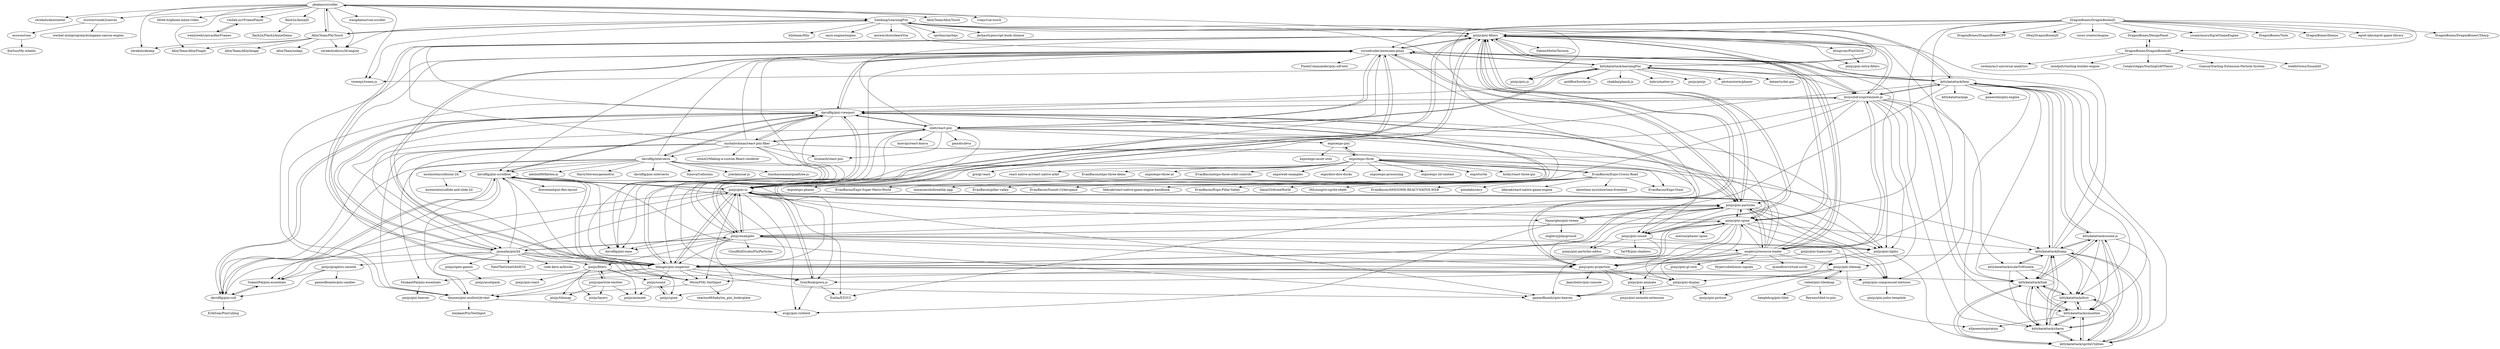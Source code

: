 digraph G {
"pbakaus/scroller" -> "Zainking/LearningPixi"
"pbakaus/scroller" -> "shrekshrek/orienter" ["e"=1]
"pbakaus/scroller" -> "muwoo/vnode2canvas"
"pbakaus/scroller" -> "shrekshrek/css3d-engine" ["e"=1]
"pbakaus/scroller" -> "bfred-it/iphone-inline-video" ["e"=1]
"pbakaus/scroller" -> "tweenjs/tween.js" ["e"=1]
"pbakaus/scroller" -> "shrekshrek/aep" ["e"=1]
"pbakaus/scroller" -> "vmllab-js/vFramePlayer"
"pbakaus/scroller" -> "AlloyTeam/PhyTouch"
"pbakaus/scroller" -> "AlloyTeam/AlloyFinger" ["e"=1]
"pbakaus/scroller" -> "wangdahoo/vue-scroller" ["e"=1]
"pbakaus/scroller" -> "flash2x/AnnieJS"
"pbakaus/scroller" -> "pixijs/pixi-filters"
"pbakaus/scroller" -> "AlloyTeam/AlloyTouch" ["e"=1]
"pbakaus/scroller" -> "vuejs/vue-touch" ["e"=1]
"pixijs/pixi-animate-extension" -> "pixijs/pixi-animate"
"kittykatattack/learningPixi" -> "pixijs/pixi.js" ["e"=1]
"kittykatattack/learningPixi" -> "Zainking/LearningPixi"
"kittykatattack/learningPixi" -> "cursedcoder/awesome-pixijs"
"kittykatattack/learningPixi" -> "kittykatattack/hexi"
"kittykatattack/learningPixi" -> "liabru/matter-js" ["e"=1]
"kittykatattack/learningPixi" -> "pixijs/pixijs" ["e"=1]
"kittykatattack/learningPixi" -> "davidfig/pixi-viewport"
"kittykatattack/learningPixi" -> "inlet/react-pixi"
"kittykatattack/learningPixi" -> "krzysztof-o/spritesheet.js"
"kittykatattack/learningPixi" -> "tweenjs/tween.js" ["e"=1]
"kittykatattack/learningPixi" -> "photonstorm/phaser" ["e"=1]
"kittykatattack/learningPixi" -> "dataarts/dat.gui" ["e"=1]
"kittykatattack/learningPixi" -> "goldfire/howler.js" ["e"=1]
"kittykatattack/learningPixi" -> "pixijs/pixi-filters"
"kittykatattack/learningPixi" -> "shakiba/planck.js" ["e"=1]
"DragonBones/DragonBonesJS" -> "DragonBones/DesignPanel"
"DragonBones/DragonBonesJS" -> "yicaoyimuys/EgretGameEngine" ["e"=1]
"DragonBones/DragonBonesJS" -> "DragonBones/Tools"
"DragonBones/DragonBonesJS" -> "DragonBones/Demos"
"DragonBones/DragonBonesJS" -> "egret-labs/egret-game-library" ["e"=1]
"DragonBones/DragonBonesJS" -> "DragonBones/DragonBonesAS"
"DragonBones/DragonBonesJS" -> "DragonBones/DragonBonesCSharp" ["e"=1]
"DragonBones/DragonBonesJS" -> "pixijs/pixi-spine"
"DragonBones/DragonBonesJS" -> "Ezelia/EZGUI" ["e"=1]
"DragonBones/DragonBonesJS" -> "pixijs/pixi-filters"
"DragonBones/DragonBonesJS" -> "DragonBones/DragonBonesCPP" ["e"=1]
"DragonBones/DragonBonesJS" -> "06wj/DragonBonesJS"
"DragonBones/DragonBonesJS" -> "cursedcoder/awesome-pixijs"
"DragonBones/DragonBonesJS" -> "cocos-creator/engine" ["e"=1]
"DragonBones/DragonBonesJS" -> "englercj/resource-loader"
"expo/expo-three" -> "expo/expo-pixi"
"expo/expo-three" -> "EvanBacon/expo-three-demo"
"expo/expo-three" -> "expo/expo-three-ar"
"expo/expo-three" -> "EvanBacon/Expo-Crossy-Road"
"expo/expo-three" -> "EvanBacon/expo-three-orbit-controls"
"expo/expo-three" -> "expo/web-examples" ["e"=1]
"expo/expo-three" -> "expo/dire-dire-ducks"
"expo/expo-three" -> "expo/expo-processing"
"expo/expo-three" -> "EvanBacon/Expo-Voxel"
"expo/expo-three" -> "expo/expo-2d-context" ["e"=1]
"expo/expo-three" -> "expo/turtle" ["e"=1]
"expo/expo-three" -> "birkir/react-three-gui" ["e"=1]
"expo/expo-three" -> "gre/gl-react" ["e"=1]
"expo/expo-three" -> "expo/expo-phaser"
"expo/expo-three" -> "react-native-ar/react-native-arkit" ["e"=1]
"Mwni/PIXI.TextInput" -> "tleunen/pixi-multistyle-text"
"Mwni/PIXI.TextInput" -> "seacloud9/babylon_pixi_boilerplate"
"inlet/react-pixi" -> "michalochman/react-pixi-fiber"
"inlet/react-pixi" -> "davidfig/pixi-viewport"
"inlet/react-pixi" -> "cursedcoder/awesome-pixijs"
"inlet/react-pixi" -> "pixijs/pixi-ui"
"inlet/react-pixi" -> "Izzimach/react-pixi" ["e"=1]
"inlet/react-pixi" -> "konvajs/react-konva" ["e"=1]
"inlet/react-pixi" -> "kittykatattack/learningPixi"
"inlet/react-pixi" -> "pixijs/pixi-particles"
"inlet/react-pixi" -> "pixijs/pixi-filters"
"inlet/react-pixi" -> "bfanger/pixi-inspector"
"inlet/react-pixi" -> "pixijs/pixi-spine"
"inlet/react-pixi" -> "expo/expo-pixi"
"inlet/react-pixi" -> "jnsmalm/pixi3d"
"inlet/react-pixi" -> "pixijs/examples"
"inlet/react-pixi" -> "pmndrs/leva" ["e"=1]
"pixijs/pixi-ui" -> "GreyRook/gown.js"
"pixijs/pixi-ui" -> "davidfig/pixi-scrollbox"
"pixijs/pixi-ui" -> "bfanger/pixi-inspector"
"pixijs/pixi-ui" -> "gameofbombs/pixi-heaven"
"pixijs/pixi-ui" -> "pixijs/pixi-particles"
"pixijs/pixi-ui" -> "Ezelia/EZGUI" ["e"=1]
"pixijs/pixi-ui" -> "Mwni/PIXI.TextInput"
"pixijs/pixi-ui" -> "davidfig/pixi-viewport"
"pixijs/pixi-ui" -> "pixijs/pixi-lights"
"pixijs/pixi-ui" -> "cursedcoder/awesome-pixijs"
"pixijs/pixi-ui" -> "avgjs/pixi-richtext"
"pixijs/pixi-ui" -> "davidfig/pixi-cull"
"pixijs/pixi-ui" -> "pixijs/pixi-filters"
"pixijs/pixi-ui" -> "pixijs/examples"
"pixijs/pixi-ui" -> "SukantPal/pixi-essentials"
"davidfig/pixi-scrollbox" -> "davidfig/pixi-cull"
"davidfig/pixi-scrollbox" -> "davidfig/pixi-viewport"
"davidfig/pixi-scrollbox" -> "pixijs/pixi-ui"
"davidfig/pixi-scrollbox" -> "davidfig/pixi-ease"
"davidfig/pixi-scrollbox" -> "tleunen/pixi-multistyle-text"
"davidfig/pixi-scrollbox" -> "fireveined/pixi-flex-layout"
"davidfig/pixi-scrollbox" -> "Nazariglez/pixi-tween"
"davidfig/pixi-scrollbox" -> "SukantPal/pixi-essentials"
"davidfig/pixi-scrollbox" -> "Mwni/PIXI.TextInput"
"davidfig/pixi-scrollbox" -> "bfanger/pixi-inspector"
"davidfig/pixi-scrollbox" -> "gameofbombs/pixi-heaven"
"jnsmalm/pixi3d" -> "pixijs/pixi-ui"
"jnsmalm/pixi3d" -> "pixijs/pixi-projection"
"jnsmalm/pixi3d" -> "pixijs/graphics-smooth"
"jnsmalm/pixi3d" -> "davidfig/pixi-viewport"
"jnsmalm/pixi3d" -> "SukantPal/pixi-essentials"
"jnsmalm/pixi3d" -> "pixijs/spine"
"jnsmalm/pixi3d" -> "davidfig/pixi-scrollbox"
"jnsmalm/pixi3d" -> "bfanger/pixi-inspector"
"jnsmalm/pixi3d" -> "tleunen/pixi-multistyle-text"
"jnsmalm/pixi3d" -> "pixijs/filters"
"jnsmalm/pixi3d" -> "pixijs/examples"
"jnsmalm/pixi3d" -> "cursedcoder/awesome-pixijs"
"jnsmalm/pixi3d" -> "NateTheGreatt/bitECS" ["e"=1]
"jnsmalm/pixi3d" -> "pixijs/open-games"
"jnsmalm/pixi3d" -> "code-kern-ai/bricks" ["e"=1]
"kittykatattack/tink" -> "kittykatattack/dust"
"kittykatattack/tink" -> "kittykatattack/spriteUtilities"
"kittykatattack/tink" -> "kittykatattack/charm"
"kittykatattack/tink" -> "kittykatattack/smoothie"
"kittykatattack/tink" -> "kittykatattack/bump"
"kittykatattack/tink" -> "kittykatattack/sound.js"
"michalochman/react-pixi-fiber" -> "inlet/react-pixi"
"michalochman/react-pixi-fiber" -> "davidfig/pixi-viewport"
"michalochman/react-pixi-fiber" -> "Izzimach/react-pixi" ["e"=1]
"michalochman/react-pixi-fiber" -> "cursedcoder/awesome-pixijs"
"michalochman/react-pixi-fiber" -> "bfanger/pixi-inspector"
"michalochman/react-pixi-fiber" -> "pixijs/pixi-filters"
"michalochman/react-pixi-fiber" -> "davidfig/pixi-cull"
"michalochman/react-pixi-fiber" -> "pixijs/pixi-lights"
"michalochman/react-pixi-fiber" -> "jnsmalm/pixi3d"
"michalochman/react-pixi-fiber" -> "pixijs/pixi-sound"
"michalochman/react-pixi-fiber" -> "pixijs/pixi-ui"
"michalochman/react-pixi-fiber" -> "Mwni/PIXI.TextInput"
"michalochman/react-pixi-fiber" -> "tleunen/pixi-multistyle-text"
"michalochman/react-pixi-fiber" -> "davidfig/intersects"
"michalochman/react-pixi-fiber" -> "nitin42/Making-a-custom-React-renderer" ["e"=1]
"Zainking/LearningPixi" -> "kittykatattack/learningPixi"
"Zainking/LearningPixi" -> "pixijs/pixi.js" ["e"=1]
"Zainking/LearningPixi" -> "pbakaus/scroller"
"Zainking/LearningPixi" -> "spritejs/spritejs" ["e"=1]
"Zainking/LearningPixi" -> "kittykatattack/hexi"
"Zainking/LearningPixi" -> "tweenjs/tween.js" ["e"=1]
"Zainking/LearningPixi" -> "jkchao/typescript-book-chinese" ["e"=1]
"Zainking/LearningPixi" -> "cursedcoder/awesome-pixijs"
"Zainking/LearningPixi" -> "shrekshrek/css3d-engine" ["e"=1]
"Zainking/LearningPixi" -> "pixijs/pixi-filters"
"Zainking/LearningPixi" -> "hiloteam/Hilo" ["e"=1]
"Zainking/LearningPixi" -> "AlloyTeam/PhyTouch"
"Zainking/LearningPixi" -> "oasis-engine/engine" ["e"=1]
"Zainking/LearningPixi" -> "pixijs/pixi-spine"
"Zainking/LearningPixi" -> "answershuto/learnVue" ["e"=1]
"GreyRook/gown.js" -> "pixijs/pixi-ui"
"GreyRook/gown.js" -> "Ezelia/EZGUI" ["e"=1]
"GreyRook/gown.js" -> "avgjs/pixi-richtext"
"expo/expo-pixi" -> "expo/expo-three"
"expo/expo-pixi" -> "expo/expo-asset-utils"
"vmllab-js/vFramePlayer" -> "wenyiweb/canvasKeyFrames"
"wenyiweb/canvasKeyFrames" -> "vmllab-js/vFramePlayer"
"bfanger/pixi-inspector" -> "pixijs/pixi-ui"
"bfanger/pixi-inspector" -> "cursedcoder/awesome-pixijs"
"bfanger/pixi-inspector" -> "pixijs/pixi-particles"
"bfanger/pixi-inspector" -> "pixijs/pixi-compressed-textures"
"bfanger/pixi-inspector" -> "gameofbombs/pixi-heaven"
"bfanger/pixi-inspector" -> "davidfig/pixi-scrollbox"
"bfanger/pixi-inspector" -> "pixijs/pixi-filters"
"bfanger/pixi-inspector" -> "tleunen/pixi-multistyle-text"
"bfanger/pixi-inspector" -> "pixijs/pixi-spine"
"bfanger/pixi-inspector" -> "ShukantPal/pixi-essentials"
"bfanger/pixi-inspector" -> "GreyRook/gown.js"
"bfanger/pixi-inspector" -> "pixijs/sound"
"bfanger/pixi-inspector" -> "Mwni/PIXI.TextInput"
"bfanger/pixi-inspector" -> "kittykatattack/tink"
"bfanger/pixi-inspector" -> "davidfig/pixi-viewport"
"pixijs/open-games" -> "pixijs/assetpack"
"pixijs/examples" -> "pixijs/pixi-filters"
"pixijs/examples" -> "pixijs/pixi-ui"
"pixijs/examples" -> "bfanger/pixi-inspector"
"pixijs/examples" -> "pixijs/pixi-spine"
"pixijs/examples" -> "pixijs/pixi-particles"
"pixijs/examples" -> "cursedcoder/awesome-pixijs"
"pixijs/examples" -> "pixijs/pixi-lights"
"pixijs/examples" -> "davidfig/pixi-ease"
"pixijs/examples" -> "pixijs/pixi-tilemap"
"pixijs/examples" -> "pixijs/filters"
"pixijs/examples" -> "pixijs/spine"
"pixijs/examples" -> "englercj/resource-loader"
"pixijs/examples" -> "jnsmalm/pixi3d"
"pixijs/examples" -> "pixijs/pixi-projection"
"pixijs/examples" -> "CloudKidStudio/PixiParticles" ["e"=1]
"pixijs/pixi-projection" -> "pixijs/pixi-display"
"pixijs/pixi-projection" -> "jkanchelov/pixi-console"
"pixijs/pixi-projection" -> "pixijs/pixi-filters"
"pixijs/pixi-projection" -> "pixijs/pixi-animate"
"pixijs/pixi-projection" -> "gameofbombs/pixi-heaven"
"pixijs/pixi-projection" -> "Mwni/PIXI.TextInput"
"EvanBacon/Expo-Crossy-Road" -> "expo/expo-three"
"EvanBacon/Expo-Crossy-Road" -> "EvanBacon/Expo-Voxel"
"EvanBacon/Expo-Crossy-Road" -> "EvanBacon/pillar-valley"
"EvanBacon/Expo-Crossy-Road" -> "EvanBacon/Sunset-Cyberspace"
"EvanBacon/Expo-Crossy-Road" -> "bberak/react-native-game-engine-handbook" ["e"=1]
"EvanBacon/Expo-Crossy-Road" -> "EvanBacon/Expo-Pillar-Valley"
"EvanBacon/Expo-Crossy-Road" -> "expo/expo-phaser"
"EvanBacon/Expo-Crossy-Road" -> "blaze33/droneWorld" ["e"=1]
"EvanBacon/Expo-Crossy-Road" -> "MiLeung/rn-sprite-sheet"
"EvanBacon/Expo-Crossy-Road" -> "EvanBacon/AWESOME-REACT-NATIVE-WEB" ["e"=1]
"EvanBacon/Expo-Crossy-Road" -> "pixielabs/cavy" ["e"=1]
"EvanBacon/Expo-Crossy-Road" -> "bberak/react-native-game-engine" ["e"=1]
"EvanBacon/Expo-Crossy-Road" -> "showtime-xyz/showtime-frontend" ["e"=1]
"EvanBacon/Expo-Crossy-Road" -> "EvanBacon/Expo-Super-Mario-World"
"EvanBacon/Expo-Crossy-Road" -> "mmazzarolo/breathly-app" ["e"=1]
"muwoo/vnode2canvas" -> "muwoo/rose"
"muwoo/vnode2canvas" -> "wechat-miniprogram/minigame-canvas-engine"
"pixijs/filters" -> "pixijs/particle-emitter"
"pixijs/filters" -> "pixijs/tilemap"
"pixijs/filters" -> "pixijs/animate"
"pixijs/filters" -> "pixijs/layers"
"pixijs/filters" -> "pixijs/sound"
"pixijs/filters" -> "pixijs/pixi-react"
"ktingvoar/PixiGlitch" -> "pixijs/pixi-extra-filters"
"pixijs/pixi-filters" -> "pixijs/pixi-particles"
"pixijs/pixi-filters" -> "pixijs/pixi-spine"
"pixijs/pixi-filters" -> "pixijs/pixi-sound"
"pixijs/pixi-filters" -> "ktingvoar/PixiGlitch"
"pixijs/pixi-filters" -> "pixijs/pixi-projection"
"pixijs/pixi-filters" -> "bfanger/pixi-inspector"
"pixijs/pixi-filters" -> "pixijs/pixi-extra-filters"
"pixijs/pixi-filters" -> "pixijs/pixi-lights"
"pixijs/pixi-filters" -> "englercj/resource-loader"
"pixijs/pixi-filters" -> "cursedcoder/awesome-pixijs"
"pixijs/pixi-filters" -> "pixijs/pixi-ui"
"pixijs/pixi-filters" -> "pixijs/examples"
"pixijs/pixi-filters" -> "pixijs/pixi-compressed-textures"
"pixijs/pixi-filters" -> "FabienMotte/Ternion" ["e"=1]
"pixijs/pixi-filters" -> "krzysztof-o/spritesheet.js"
"pixijs/pixi-spine" -> "pixijs/pixi-particles"
"pixijs/pixi-spine" -> "pixijs/pixi-filters"
"pixijs/pixi-spine" -> "gameofbombs/pixi-heaven"
"pixijs/pixi-spine" -> "pixijs/pixi-display"
"pixijs/pixi-spine" -> "bfanger/pixi-inspector"
"pixijs/pixi-spine" -> "pixijs/pixi-projection"
"pixijs/pixi-spine" -> "pixijs/pixi-animate"
"pixijs/pixi-spine" -> "pixijs/pixi-compressed-textures"
"pixijs/pixi-spine" -> "pixijs/pixi-ui"
"pixijs/pixi-spine" -> "pixijs/pixi-lights"
"pixijs/pixi-spine" -> "pixijs/examples"
"pixijs/pixi-spine" -> "kittykatattack/bump"
"pixijs/pixi-spine" -> "azerion/phaser-spine" ["e"=1]
"pixijs/pixi-spine" -> "pixijs/pixi-sound"
"flash2x/AnnieJS" -> "flash2x/Flash2AnnieDemo"
"AlloyTeam/PhyTouch" -> "AlloyTeam/sodajs"
"AlloyTeam/PhyTouch" -> "AlloyTeam/AlloyImage" ["e"=1]
"AlloyTeam/PhyTouch" -> "Zainking/LearningPixi"
"AlloyTeam/PhyTouch" -> "shrekshrek/css3d-engine" ["e"=1]
"AlloyTeam/PhyTouch" -> "AlloyTeam/AlloyFinger" ["e"=1]
"AlloyTeam/PhyTouch" -> "pbakaus/scroller"
"AlloyTeam/PhyTouch" -> "shrekshrek/aep" ["e"=1]
"muwoo/rose" -> "KieSun/My-wheels"
"englercj/resource-loader" -> "pixijs/pixi-filters"
"englercj/resource-loader" -> "pixijs/pixi-particles"
"englercj/resource-loader" -> "krzysztof-o/spritesheet.js"
"englercj/resource-loader" -> "pixijs/pixi-tilemap"
"englercj/resource-loader" -> "GreyRook/gown.js"
"englercj/resource-loader" -> "pixijs/pixi-ui"
"englercj/resource-loader" -> "pixijs/pixi-projection"
"englercj/resource-loader" -> "davidfig/pixi-viewport"
"englercj/resource-loader" -> "bfanger/pixi-inspector"
"englercj/resource-loader" -> "pixijs/pixi-gl-core"
"englercj/resource-loader" -> "Hypercubed/mini-signals"
"englercj/resource-loader" -> "davidfig/pixi-scrollbox"
"englercj/resource-loader" -> "cursedcoder/awesome-pixijs"
"englercj/resource-loader" -> "pixijs/pixi-spine"
"englercj/resource-loader" -> "ayamflow/virtual-scroll" ["e"=1]
"davidfig/pixi-viewport" -> "davidfig/pixi-scrollbox"
"davidfig/pixi-viewport" -> "davidfig/pixi-cull"
"davidfig/pixi-viewport" -> "cursedcoder/awesome-pixijs"
"davidfig/pixi-viewport" -> "davidfig/intersects"
"davidfig/pixi-viewport" -> "pixijs/pixi-ui"
"davidfig/pixi-viewport" -> "michalochman/react-pixi-fiber"
"davidfig/pixi-viewport" -> "bfanger/pixi-inspector"
"davidfig/pixi-viewport" -> "davidfig/pixi-ease"
"davidfig/pixi-viewport" -> "pixijs/pixi-particles"
"davidfig/pixi-viewport" -> "inlet/react-pixi"
"davidfig/pixi-viewport" -> "Mwni/PIXI.TextInput"
"davidfig/pixi-viewport" -> "krzysztof-o/spritesheet.js"
"davidfig/pixi-viewport" -> "pixijs/pixi-filters"
"davidfig/pixi-viewport" -> "jnsmalm/pixi3d"
"davidfig/pixi-viewport" -> "GreyRook/gown.js"
"pixijs/pixi-lights" -> "kittykatattack/spriteUtilities"
"pixijs/pixi-lights" -> "pixijs/pixi-display"
"cursedcoder/awesome-pixijs" -> "davidfig/pixi-viewport"
"cursedcoder/awesome-pixijs" -> "bfanger/pixi-inspector"
"cursedcoder/awesome-pixijs" -> "GreyRook/gown.js"
"cursedcoder/awesome-pixijs" -> "pixijs/pixi-ui"
"cursedcoder/awesome-pixijs" -> "kittykatattack/hexi"
"cursedcoder/awesome-pixijs" -> "pixijs/pixi-filters"
"cursedcoder/awesome-pixijs" -> "davidfig/pixi-ease"
"cursedcoder/awesome-pixijs" -> "davidfig/pixi-scrollbox"
"cursedcoder/awesome-pixijs" -> "krzysztof-o/spritesheet.js"
"cursedcoder/awesome-pixijs" -> "PixelsCommander/pixi-sdf-text"
"cursedcoder/awesome-pixijs" -> "tleunen/pixi-multistyle-text"
"cursedcoder/awesome-pixijs" -> "kittykatattack/learningPixi"
"cursedcoder/awesome-pixijs" -> "pixijs/pixi-sound"
"cursedcoder/awesome-pixijs" -> "pixijs/pixi-particles"
"cursedcoder/awesome-pixijs" -> "inlet/react-pixi"
"kittykatattack/hexi" -> "kittykatattack/tink"
"kittykatattack/hexi" -> "kittykatattack/sound.js"
"kittykatattack/hexi" -> "kittykatattack/spriteUtilities"
"kittykatattack/hexi" -> "kittykatattack/smoothie"
"kittykatattack/hexi" -> "cursedcoder/awesome-pixijs"
"kittykatattack/hexi" -> "kittykatattack/bump"
"kittykatattack/hexi" -> "kittykatattack/ga" ["e"=1]
"kittykatattack/hexi" -> "kittykatattack/dust"
"kittykatattack/hexi" -> "kittykatattack/charm"
"kittykatattack/hexi" -> "kittykatattack/learningPixi"
"kittykatattack/hexi" -> "bfanger/pixi-inspector"
"kittykatattack/hexi" -> "gamestdio/pixi-engine"
"kittykatattack/hexi" -> "Nazariglez/pixi-tween"
"kittykatattack/hexi" -> "Zainking/LearningPixi"
"kittykatattack/hexi" -> "krzysztof-o/spritesheet.js"
"krzysztof-o/spritesheet.js" -> "cursedcoder/awesome-pixijs"
"krzysztof-o/spritesheet.js" -> "pixijs/pixi-filters"
"krzysztof-o/spritesheet.js" -> "englercj/resource-loader"
"krzysztof-o/spritesheet.js" -> "davidfig/pixi-viewport"
"krzysztof-o/spritesheet.js" -> "pixijs/pixi-ui"
"krzysztof-o/spritesheet.js" -> "kittykatattack/scaleToWindow"
"krzysztof-o/spritesheet.js" -> "pixijs/pixi-lights"
"krzysztof-o/spritesheet.js" -> "kittykatattack/smoothie"
"krzysztof-o/spritesheet.js" -> "kittykatattack/hexi"
"krzysztof-o/spritesheet.js" -> "tleunen/pixi-multistyle-text"
"krzysztof-o/spritesheet.js" -> "kittykatattack/charm"
"krzysztof-o/spritesheet.js" -> "pixijs/pixi-particles"
"krzysztof-o/spritesheet.js" -> "bfanger/pixi-inspector"
"krzysztof-o/spritesheet.js" -> "pixijs/pixi-tilemap"
"krzysztof-o/spritesheet.js" -> "kittykatattack/tink"
"pixijs/spine" -> "pixijs/sound"
"DragonBones/DragonBonesAS" -> "mindjolt/starling-builder-engine" ["e"=1]
"DragonBones/DragonBonesAS" -> "DragonBones/DesignPanel"
"DragonBones/DragonBonesAS" -> "CatalystApps/StarlingGAFPlayer"
"DragonBones/DragonBonesAS" -> "Gamua/Starling-Extension-Particle-System" ["e"=1]
"DragonBones/DragonBonesAS" -> "treefortress/SoundAS" ["e"=1]
"DragonBones/DragonBonesAS" -> "zwetan/as3-universal-analytics" ["e"=1]
"pixijs/pixi-particles" -> "pixijs/pixi-spine"
"pixijs/pixi-particles" -> "pixijs/pixi-filters"
"pixijs/pixi-particles" -> "pixijs/pixi-particles-editor"
"pixijs/pixi-particles" -> "bfanger/pixi-inspector"
"pixijs/pixi-particles" -> "pixijs/pixi-ui"
"pixijs/pixi-particles" -> "pixijs/pixi-compressed-textures"
"pixijs/pixi-particles" -> "davidfig/pixi-viewport"
"pixijs/pixi-particles" -> "Nazariglez/pixi-tween"
"pixijs/pixi-particles" -> "pixijs/pixi-sound"
"pixijs/pixi-particles" -> "pixijs/pixi-projection"
"pixijs/pixi-particles" -> "davidfig/pixi-ease"
"pixijs/pixi-particles" -> "englercj/resource-loader"
"pixijs/pixi-particles" -> "pixijs/pixi-lights"
"pixijs/pixi-particles" -> "pixijs/pixi-tilemap"
"pixijs/pixi-particles" -> "cursedcoder/awesome-pixijs"
"davidfig/intersects" -> "davidfig/pixi-viewport"
"davidfig/intersects" -> "alexbol99/flatten-js" ["e"=1]
"davidfig/intersects" -> "davidfig/pixi-cull"
"davidfig/intersects" -> "HarryStevens/geometric" ["e"=1]
"davidfig/intersects" -> "davidfig/pixi-intersects"
"davidfig/intersects" -> "ShukantPal/pixi-essentials"
"davidfig/intersects" -> "Sinova/Collisions" ["e"=1]
"davidfig/intersects" -> "davidfig/pixi-ease"
"davidfig/intersects" -> "jriecken/sat-js" ["e"=1]
"davidfig/intersects" -> "kittykatattack/bump"
"davidfig/intersects" -> "cursedcoder/awesome-pixijs"
"davidfig/intersects" -> "timohausmann/quadtree-js" ["e"=1]
"davidfig/intersects" -> "mreinstein/collision-2d"
"davidfig/intersects" -> "davidfig/pixi-scrollbox"
"pixijs/pixi-display" -> "gameofbombs/pixi-heaven"
"pixijs/pixi-display" -> "pixijs/pixi-picture"
"kittykatattack/sound.js" -> "kittykatattack/spriteUtilities"
"kittykatattack/sound.js" -> "kittykatattack/tink"
"kittykatattack/sound.js" -> "kittykatattack/dust"
"kittykatattack/sound.js" -> "kittykatattack/charm"
"kittykatattack/sound.js" -> "kittykatattack/bump"
"kittykatattack/sound.js" -> "kittykatattack/smoothie"
"kittykatattack/sound.js" -> "kittykatattack/hexi"
"ShukantPal/pixi-essentials" -> "pixijs/pixi-heaven"
"mreinstein/collision-2d" -> "mreinstein/collide-and-slide-2d"
"pixijs/pixi-tilemap" -> "riebel/pixi-tiledmap"
"pixijs/pixi-tilemap" -> "tleunen/pixi-multistyle-text"
"pixijs/pixi-tilemap" -> "eXponenta/gstatsjs"
"pixijs/pixi-tilemap" -> "gameofbombs/pixi-heaven"
"pixijs/pixi-tilemap" -> "pixijs/pixi-picture"
"riebel/pixi-tiledmap" -> "Reynau/tiled-to-pixi"
"riebel/pixi-tiledmap" -> "pixijs/pixi-tilemap"
"riebel/pixi-tiledmap" -> "beeglebug/pixi-tiled"
"pixijs/particle-emitter" -> "pixijs/filters"
"pixijs/particle-emitter" -> "pixijs/tilemap"
"pixijs/particle-emitter" -> "pixijs/layers"
"pixijs/particle-emitter" -> "pixijs/animate"
"Nazariglez/pixi-tween" -> "avgjs/pixi-richtext"
"Nazariglez/pixi-tween" -> "englercj/playground"
"kittykatattack/bump" -> "kittykatattack/tink"
"kittykatattack/bump" -> "kittykatattack/dust"
"kittykatattack/bump" -> "kittykatattack/spriteUtilities"
"kittykatattack/bump" -> "kittykatattack/charm"
"kittykatattack/bump" -> "kittykatattack/sound.js"
"kittykatattack/bump" -> "kittykatattack/smoothie"
"kittykatattack/bump" -> "kittykatattack/hexi"
"kittykatattack/bump" -> "kittykatattack/scaleToWindow"
"kittykatattack/bump" -> "pixijs/pixi-projection"
"kittykatattack/bump" -> "cursedcoder/awesome-pixijs"
"kittykatattack/bump" -> "pixijs/pixi-filters"
"kittykatattack/dust" -> "kittykatattack/spriteUtilities"
"kittykatattack/dust" -> "kittykatattack/charm"
"kittykatattack/dust" -> "kittykatattack/tink"
"kittykatattack/dust" -> "kittykatattack/smoothie"
"pixijs/pixi-sound" -> "pixijs/pixi-filters"
"pixijs/pixi-sound" -> "pixijs/pixi-particles-editor"
"pixijs/pixi-sound" -> "TarVK/pixi-shadows"
"pixijs/pixi-sound" -> "pixijs/pixi-lights"
"pixijs/pixi-sound" -> "pixijs/pixi-display"
"kittykatattack/charm" -> "kittykatattack/dust"
"kittykatattack/charm" -> "kittykatattack/spriteUtilities"
"kittykatattack/charm" -> "kittykatattack/tink"
"kittykatattack/charm" -> "kittykatattack/smoothie"
"kittykatattack/charm" -> "kittykatattack/bump"
"kittykatattack/charm" -> "kittykatattack/sound.js"
"kittykatattack/smoothie" -> "kittykatattack/spriteUtilities"
"kittykatattack/smoothie" -> "kittykatattack/tink"
"kittykatattack/smoothie" -> "kittykatattack/dust"
"kittykatattack/smoothie" -> "kittykatattack/charm"
"kittykatattack/smoothie" -> "eXponenta/gstatsjs"
"pixijs/graphics-smooth" -> "gameofbombs/pixi-candles"
"pixijs/graphics-smooth" -> "SukantPal/pixi-essentials"
"pixijs/graphics-smooth" -> "davidfig/pixi-cull"
"kittykatattack/scaleToWindow" -> "kittykatattack/tink"
"kittykatattack/scaleToWindow" -> "kittykatattack/charm"
"kittykatattack/scaleToWindow" -> "kittykatattack/dust"
"kittykatattack/scaleToWindow" -> "kittykatattack/bump"
"pixijs/sound" -> "pixijs/spine"
"pixijs/sound" -> "pixijs/animate"
"pixijs/pixi-typescript" -> "pixijs/pixi-compressed-textures"
"pixijs/pixi-typescript" -> "pixijs/pixi-projection"
"DragonBones/DesignPanel" -> "DragonBones/DragonBonesAS"
"pixijs/pixi-compressed-textures" -> "pixijs/pixi-jsdoc-template"
"tleunen/pixi-multistyle-text" -> "avgjs/pixi-richtext"
"tleunen/pixi-multistyle-text" -> "limikael/PixiTextInput"
"kittykatattack/spriteUtilities" -> "kittykatattack/dust"
"kittykatattack/spriteUtilities" -> "kittykatattack/tink"
"kittykatattack/spriteUtilities" -> "kittykatattack/smoothie"
"kittykatattack/spriteUtilities" -> "kittykatattack/charm"
"kittykatattack/spriteUtilities" -> "kittykatattack/bump"
"davidfig/pixi-cull" -> "SukantPal/pixi-essentials"
"davidfig/pixi-cull" -> "davidfig/pixi-scrollbox"
"davidfig/pixi-cull" -> "ErikSom/PixiCulling"
"davidfig/pixi-cull" -> "davidfig/pixi-viewport"
"SukantPal/pixi-essentials" -> "davidfig/pixi-cull"
"pixijs/pixi-animate" -> "pixijs/pixi-animate-extension"
"pbakaus/scroller" ["l"="24.525,-28.572"]
"Zainking/LearningPixi" ["l"="24.566,-28.53"]
"shrekshrek/orienter" ["l"="14.914,-8.874"]
"muwoo/vnode2canvas" ["l"="24.443,-28.623"]
"shrekshrek/css3d-engine" ["l"="14.825,-8.801"]
"bfred-it/iphone-inline-video" ["l"="14.961,-8.892"]
"tweenjs/tween.js" ["l"="30.805,-23.07"]
"shrekshrek/aep" ["l"="14.873,-8.87"]
"vmllab-js/vFramePlayer" ["l"="24.506,-28.621"]
"AlloyTeam/PhyTouch" ["l"="24.51,-28.542"]
"AlloyTeam/AlloyFinger" ["l"="14.767,-8.701"]
"wangdahoo/vue-scroller" ["l"="14.608,-8.543"]
"flash2x/AnnieJS" ["l"="24.471,-28.583"]
"pixijs/pixi-filters" ["l"="24.66,-28.523"]
"AlloyTeam/AlloyTouch" ["l"="14.77,-8.73"]
"vuejs/vue-touch" ["l"="14.675,-8.542"]
"pixijs/pixi-animate-extension" ["l"="24.791,-28.525"]
"pixijs/pixi-animate" ["l"="24.756,-28.525"]
"kittykatattack/learningPixi" ["l"="24.589,-28.485"]
"pixijs/pixi.js" ["l"="26.766,-26.621"]
"cursedcoder/awesome-pixijs" ["l"="24.653,-28.495"]
"kittykatattack/hexi" ["l"="24.61,-28.515"]
"liabru/matter-js" ["l"="26.877,-26.511"]
"pixijs/pixijs" ["l"="26.854,-26.288"]
"davidfig/pixi-viewport" ["l"="24.662,-28.478"]
"inlet/react-pixi" ["l"="24.634,-28.471"]
"krzysztof-o/spritesheet.js" ["l"="24.646,-28.511"]
"photonstorm/phaser" ["l"="26.895,-26.641"]
"dataarts/dat.gui" ["l"="30.765,-23.19"]
"goldfire/howler.js" ["l"="26.808,-26.524"]
"shakiba/planck.js" ["l"="-14.66,26.342"]
"DragonBones/DragonBonesJS" ["l"="24.744,-28.568"]
"DragonBones/DesignPanel" ["l"="24.791,-28.592"]
"yicaoyimuys/EgretGameEngine" ["l"="-15.014,1.306"]
"DragonBones/Tools" ["l"="24.771,-28.614"]
"DragonBones/Demos" ["l"="24.794,-28.571"]
"egret-labs/egret-game-library" ["l"="-15.023,1.327"]
"DragonBones/DragonBonesAS" ["l"="24.808,-28.603"]
"DragonBones/DragonBonesCSharp" ["l"="-13.306,39.928"]
"pixijs/pixi-spine" ["l"="24.684,-28.53"]
"Ezelia/EZGUI" ["l"="13.89,-31.978"]
"DragonBones/DragonBonesCPP" ["l"="-54.478,2.143"]
"06wj/DragonBonesJS" ["l"="24.765,-28.591"]
"cocos-creator/engine" ["l"="-14.513,39.332"]
"englercj/resource-loader" ["l"="24.7,-28.502"]
"expo/expo-three" ["l"="24.534,-28.268"]
"expo/expo-pixi" ["l"="24.565,-28.336"]
"EvanBacon/expo-three-demo" ["l"="24.566,-28.25"]
"expo/expo-three-ar" ["l"="24.543,-28.291"]
"EvanBacon/Expo-Crossy-Road" ["l"="24.511,-28.215"]
"EvanBacon/expo-three-orbit-controls" ["l"="24.563,-28.271"]
"expo/web-examples" ["l"="24.611,-29.18"]
"expo/dire-dire-ducks" ["l"="24.51,-28.289"]
"expo/expo-processing" ["l"="24.494,-28.271"]
"EvanBacon/Expo-Voxel" ["l"="24.502,-28.244"]
"expo/expo-2d-context" ["l"="24.889,-29.74"]
"expo/turtle" ["l"="24.558,-29.176"]
"birkir/react-three-gui" ["l"="30.367,-23.344"]
"gre/gl-react" ["l"="25.047,-29.46"]
"expo/expo-phaser" ["l"="24.541,-28.231"]
"react-native-ar/react-native-arkit" ["l"="24.81,-29.513"]
"Mwni/PIXI.TextInput" ["l"="24.715,-28.47"]
"tleunen/pixi-multistyle-text" ["l"="24.7,-28.476"]
"seacloud9/babylon_pixi_boilerplate" ["l"="24.743,-28.463"]
"michalochman/react-pixi-fiber" ["l"="24.671,-28.464"]
"pixijs/pixi-ui" ["l"="24.687,-28.488"]
"Izzimach/react-pixi" ["l"="29.034,-32.14"]
"konvajs/react-konva" ["l"="25.868,-26.38"]
"pixijs/pixi-particles" ["l"="24.677,-28.51"]
"bfanger/pixi-inspector" ["l"="24.675,-28.497"]
"jnsmalm/pixi3d" ["l"="24.713,-28.489"]
"pixijs/examples" ["l"="24.696,-28.517"]
"pmndrs/leva" ["l"="30.418,-23.327"]
"GreyRook/gown.js" ["l"="24.7,-28.463"]
"davidfig/pixi-scrollbox" ["l"="24.688,-28.467"]
"gameofbombs/pixi-heaven" ["l"="24.715,-28.505"]
"pixijs/pixi-lights" ["l"="24.671,-28.529"]
"avgjs/pixi-richtext" ["l"="24.7,-28.443"]
"davidfig/pixi-cull" ["l"="24.687,-28.446"]
"SukantPal/pixi-essentials" ["l"="24.715,-28.45"]
"davidfig/pixi-ease" ["l"="24.679,-28.478"]
"fireveined/pixi-flex-layout" ["l"="24.707,-28.423"]
"Nazariglez/pixi-tween" ["l"="24.664,-28.448"]
"pixijs/pixi-projection" ["l"="24.715,-28.52"]
"pixijs/graphics-smooth" ["l"="24.729,-28.431"]
"pixijs/spine" ["l"="24.727,-28.548"]
"pixijs/filters" ["l"="24.712,-28.595"]
"NateTheGreatt/bitECS" ["l"="30.29,-23.344"]
"pixijs/open-games" ["l"="24.768,-28.45"]
"code-kern-ai/bricks" ["l"="34.763,-28.248"]
"kittykatattack/tink" ["l"="24.618,-28.534"]
"kittykatattack/dust" ["l"="24.608,-28.555"]
"kittykatattack/spriteUtilities" ["l"="24.624,-28.551"]
"kittykatattack/charm" ["l"="24.614,-28.543"]
"kittykatattack/smoothie" ["l"="24.634,-28.548"]
"kittykatattack/bump" ["l"="24.634,-28.531"]
"kittykatattack/sound.js" ["l"="24.597,-28.543"]
"pixijs/pixi-sound" ["l"="24.672,-28.543"]
"davidfig/intersects" ["l"="24.642,-28.446"]
"nitin42/Making-a-custom-React-renderer" ["l"="25.337,-26.268"]
"spritejs/spritejs" ["l"="14.29,-8.406"]
"jkchao/typescript-book-chinese" ["l"="11.595,-6.612"]
"hiloteam/Hilo" ["l"="14.783,-8.594"]
"oasis-engine/engine" ["l"="14.104,-8.183"]
"answershuto/learnVue" ["l"="11.596,-6.699"]
"expo/expo-asset-utils" ["l"="24.538,-28.333"]
"wenyiweb/canvasKeyFrames" ["l"="24.499,-28.644"]
"pixijs/pixi-compressed-textures" ["l"="24.716,-28.534"]
"ShukantPal/pixi-essentials" ["l"="24.642,-28.42"]
"pixijs/sound" ["l"="24.712,-28.569"]
"pixijs/assetpack" ["l"="24.79,-28.436"]
"pixijs/pixi-tilemap" ["l"="24.732,-28.511"]
"CloudKidStudio/PixiParticles" ["l"="30.88,-23.158"]
"pixijs/pixi-display" ["l"="24.705,-28.544"]
"jkanchelov/pixi-console" ["l"="24.763,-28.511"]
"EvanBacon/pillar-valley" ["l"="24.482,-28.184"]
"EvanBacon/Sunset-Cyberspace" ["l"="24.531,-28.184"]
"bberak/react-native-game-engine-handbook" ["l"="25.027,-29.251"]
"EvanBacon/Expo-Pillar-Valley" ["l"="24.466,-28.209"]
"blaze33/droneWorld" ["l"="18.387,26.74"]
"MiLeung/rn-sprite-sheet" ["l"="24.507,-28.173"]
"EvanBacon/AWESOME-REACT-NATIVE-WEB" ["l"="24.674,-29.236"]
"pixielabs/cavy" ["l"="24.806,-29.62"]
"bberak/react-native-game-engine" ["l"="24.915,-29.436"]
"showtime-xyz/showtime-frontend" ["l"="24.527,-29.228"]
"EvanBacon/Expo-Super-Mario-World" ["l"="24.534,-28.201"]
"mmazzarolo/breathly-app" ["l"="21.428,-30.096"]
"muwoo/rose" ["l"="24.411,-28.658"]
"wechat-miniprogram/minigame-canvas-engine" ["l"="24.403,-28.623"]
"pixijs/particle-emitter" ["l"="24.717,-28.622"]
"pixijs/tilemap" ["l"="24.721,-28.639"]
"pixijs/animate" ["l"="24.728,-28.603"]
"pixijs/layers" ["l"="24.737,-28.627"]
"pixijs/pixi-react" ["l"="24.695,-28.646"]
"ktingvoar/PixiGlitch" ["l"="24.641,-28.59"]
"pixijs/pixi-extra-filters" ["l"="24.65,-28.575"]
"FabienMotte/Ternion" ["l"="30.687,-23.367"]
"azerion/phaser-spine" ["l"="14.09,-31.901"]
"flash2x/Flash2AnnieDemo" ["l"="24.447,-28.582"]
"AlloyTeam/sodajs" ["l"="24.459,-28.531"]
"AlloyTeam/AlloyImage" ["l"="14.815,-8.674"]
"KieSun/My-wheels" ["l"="24.387,-28.679"]
"pixijs/pixi-gl-core" ["l"="24.759,-28.49"]
"Hypercubed/mini-signals" ["l"="24.767,-28.473"]
"ayamflow/virtual-scroll" ["l"="13.054,-33.958"]
"PixelsCommander/pixi-sdf-text" ["l"="24.662,-28.427"]
"kittykatattack/ga" ["l"="-13.251,24.362"]
"gamestdio/pixi-engine" ["l"="24.549,-28.498"]
"kittykatattack/scaleToWindow" ["l"="24.62,-28.565"]
"mindjolt/starling-builder-engine" ["l"="-29.014,31.658"]
"CatalystApps/StarlingGAFPlayer" ["l"="24.839,-28.621"]
"Gamua/Starling-Extension-Particle-System" ["l"="-28.963,31.714"]
"treefortress/SoundAS" ["l"="-28.946,31.608"]
"zwetan/as3-universal-analytics" ["l"="-29.013,31.733"]
"pixijs/pixi-particles-editor" ["l"="24.675,-28.563"]
"alexbol99/flatten-js" ["l"="18.425,24.966"]
"HarryStevens/geometric" ["l"="18.495,24.908"]
"davidfig/pixi-intersects" ["l"="24.61,-28.422"]
"Sinova/Collisions" ["l"="30.512,-23.092"]
"jriecken/sat-js" ["l"="30.607,-23.054"]
"timohausmann/quadtree-js" ["l"="-14.346,39.307"]
"mreinstein/collision-2d" ["l"="24.612,-28.398"]
"pixijs/pixi-picture" ["l"="24.743,-28.536"]
"pixijs/pixi-heaven" ["l"="24.642,-28.388"]
"mreinstein/collide-and-slide-2d" ["l"="24.601,-28.38"]
"riebel/pixi-tiledmap" ["l"="24.79,-28.501"]
"eXponenta/gstatsjs" ["l"="24.691,-28.557"]
"Reynau/tiled-to-pixi" ["l"="24.818,-28.488"]
"beeglebug/pixi-tiled" ["l"="24.827,-28.503"]
"englercj/playground" ["l"="24.669,-28.407"]
"TarVK/pixi-shadows" ["l"="24.672,-28.588"]
"gameofbombs/pixi-candles" ["l"="24.745,-28.41"]
"pixijs/pixi-typescript" ["l"="24.772,-28.541"]
"pixijs/pixi-jsdoc-template" ["l"="24.753,-28.549"]
"limikael/PixiTextInput" ["l"="24.743,-28.449"]
"ErikSom/PixiCulling" ["l"="24.692,-28.414"]
}